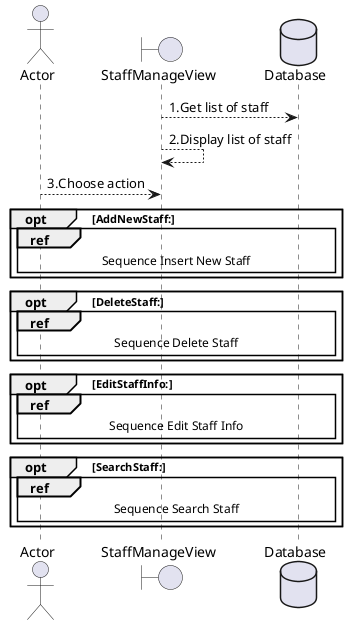 @startuml QL nhan vien

actor Actor 
boundary StaffManageView 
database Database 

StaffManageView --> Database: 1.Get list of staff
StaffManageView --> StaffManageView: 2.Display list of staff
Actor --> StaffManageView: 3.Choose action

opt AddNewStaff:
    ref over Actor, StaffManageView, Database: Sequence Insert New Staff
end   

opt DeleteStaff:
    ref over Actor, StaffManageView, Database: Sequence Delete Staff
end

opt EditStaffInfo:
    ref over Actor, StaffManageView, Database: Sequence Edit Staff Info
end   

opt SearchStaff:
    ref over Actor, StaffManageView, Database: Sequence Search Staff
end  

@enduml